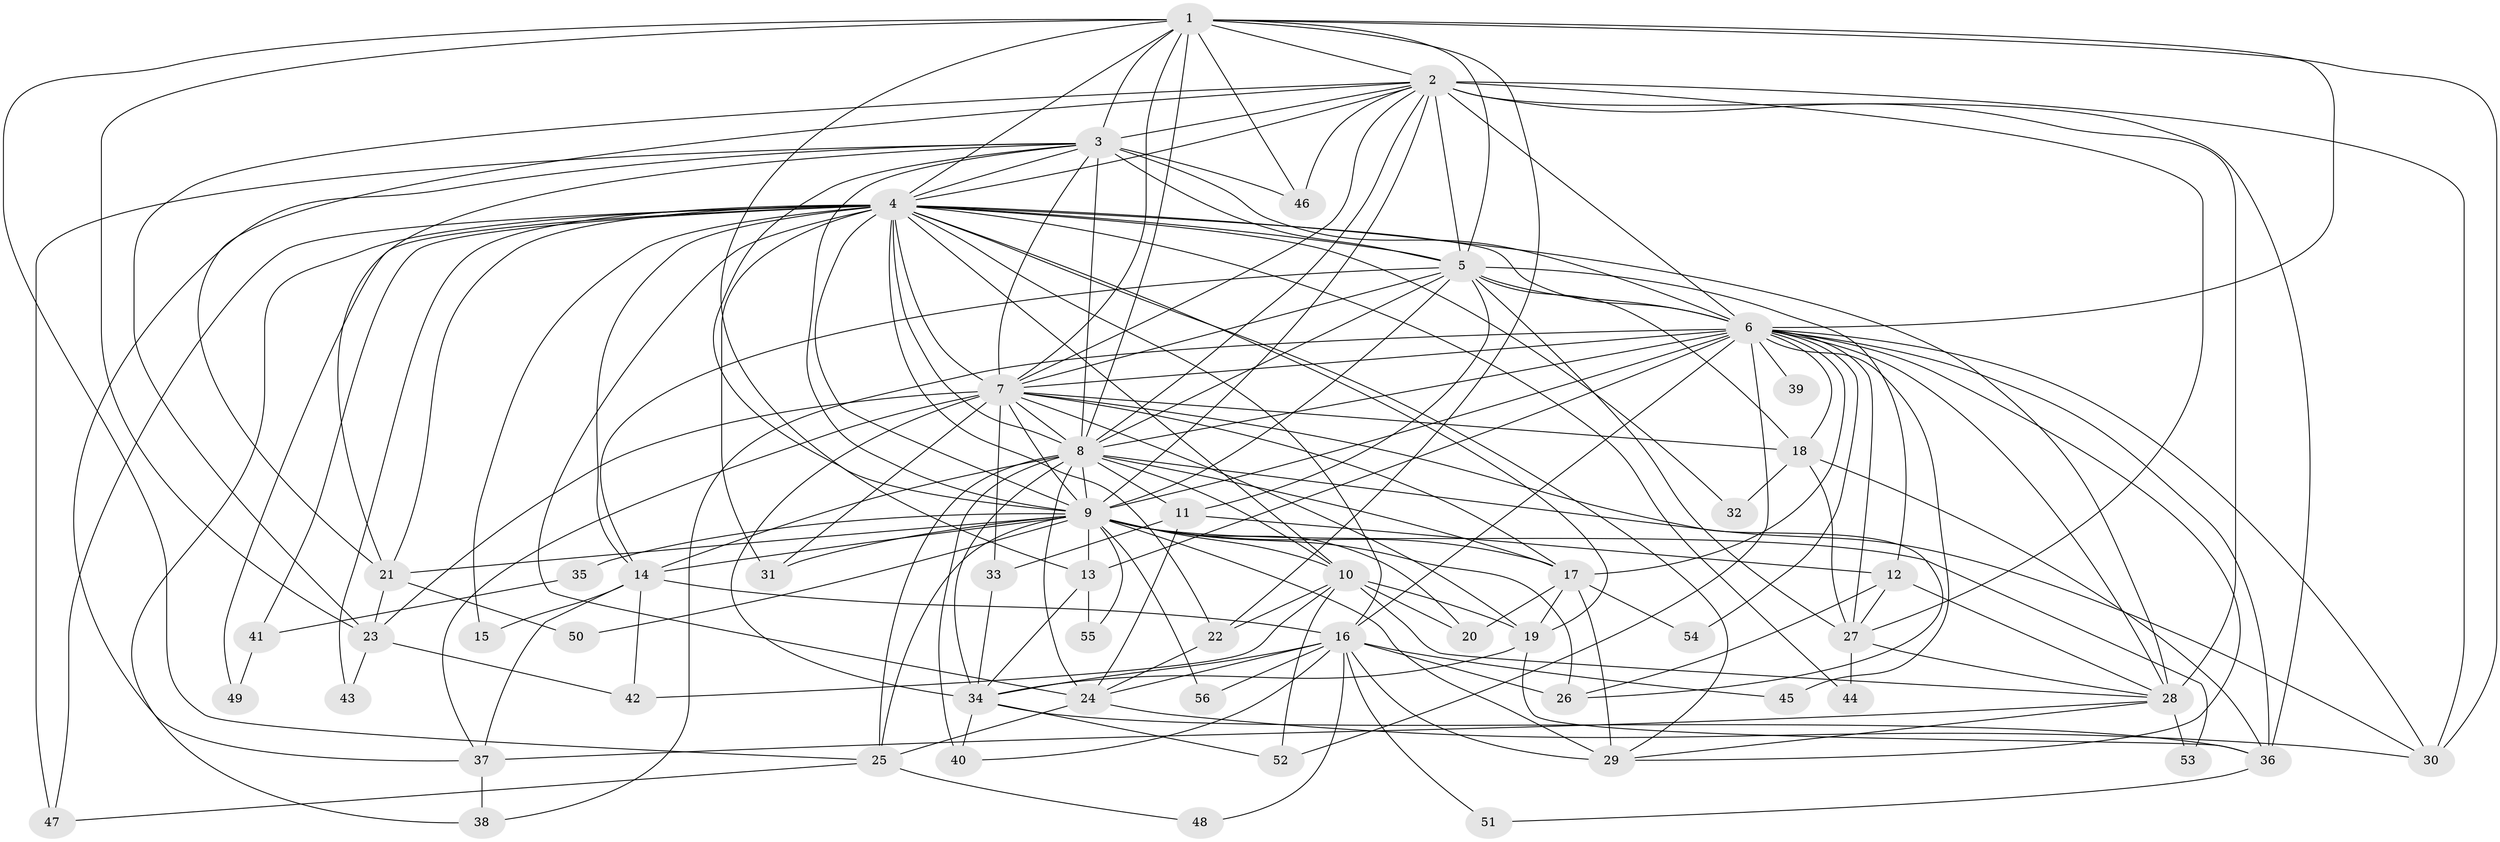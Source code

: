 // original degree distribution, {17: 0.014492753623188406, 26: 0.014492753623188406, 19: 0.014492753623188406, 33: 0.007246376811594203, 25: 0.007246376811594203, 28: 0.007246376811594203, 22: 0.007246376811594203, 4: 0.06521739130434782, 5: 0.050724637681159424, 3: 0.2028985507246377, 7: 0.014492753623188406, 8: 0.007246376811594203, 9: 0.014492753623188406, 2: 0.5507246376811594, 6: 0.014492753623188406, 11: 0.007246376811594203}
// Generated by graph-tools (version 1.1) at 2025/49/03/04/25 22:49:35]
// undirected, 56 vertices, 181 edges
graph export_dot {
  node [color=gray90,style=filled];
  1;
  2;
  3;
  4;
  5;
  6;
  7;
  8;
  9;
  10;
  11;
  12;
  13;
  14;
  15;
  16;
  17;
  18;
  19;
  20;
  21;
  22;
  23;
  24;
  25;
  26;
  27;
  28;
  29;
  30;
  31;
  32;
  33;
  34;
  35;
  36;
  37;
  38;
  39;
  40;
  41;
  42;
  43;
  44;
  45;
  46;
  47;
  48;
  49;
  50;
  51;
  52;
  53;
  54;
  55;
  56;
  1 -- 2 [weight=1.0];
  1 -- 3 [weight=1.0];
  1 -- 4 [weight=1.0];
  1 -- 5 [weight=1.0];
  1 -- 6 [weight=1.0];
  1 -- 7 [weight=1.0];
  1 -- 8 [weight=3.0];
  1 -- 9 [weight=1.0];
  1 -- 22 [weight=3.0];
  1 -- 23 [weight=1.0];
  1 -- 25 [weight=1.0];
  1 -- 30 [weight=1.0];
  1 -- 46 [weight=1.0];
  2 -- 3 [weight=2.0];
  2 -- 4 [weight=1.0];
  2 -- 5 [weight=1.0];
  2 -- 6 [weight=1.0];
  2 -- 7 [weight=2.0];
  2 -- 8 [weight=2.0];
  2 -- 9 [weight=3.0];
  2 -- 21 [weight=1.0];
  2 -- 23 [weight=1.0];
  2 -- 27 [weight=1.0];
  2 -- 28 [weight=9.0];
  2 -- 30 [weight=1.0];
  2 -- 36 [weight=2.0];
  2 -- 46 [weight=1.0];
  3 -- 4 [weight=2.0];
  3 -- 5 [weight=1.0];
  3 -- 6 [weight=2.0];
  3 -- 7 [weight=1.0];
  3 -- 8 [weight=3.0];
  3 -- 9 [weight=1.0];
  3 -- 13 [weight=1.0];
  3 -- 21 [weight=1.0];
  3 -- 37 [weight=1.0];
  3 -- 46 [weight=1.0];
  3 -- 47 [weight=2.0];
  4 -- 5 [weight=2.0];
  4 -- 6 [weight=1.0];
  4 -- 7 [weight=1.0];
  4 -- 8 [weight=3.0];
  4 -- 9 [weight=1.0];
  4 -- 10 [weight=1.0];
  4 -- 14 [weight=1.0];
  4 -- 15 [weight=2.0];
  4 -- 16 [weight=1.0];
  4 -- 19 [weight=1.0];
  4 -- 21 [weight=1.0];
  4 -- 22 [weight=1.0];
  4 -- 24 [weight=1.0];
  4 -- 28 [weight=2.0];
  4 -- 29 [weight=1.0];
  4 -- 31 [weight=1.0];
  4 -- 32 [weight=1.0];
  4 -- 38 [weight=1.0];
  4 -- 41 [weight=1.0];
  4 -- 43 [weight=1.0];
  4 -- 44 [weight=1.0];
  4 -- 47 [weight=1.0];
  4 -- 49 [weight=1.0];
  5 -- 6 [weight=1.0];
  5 -- 7 [weight=1.0];
  5 -- 8 [weight=2.0];
  5 -- 9 [weight=1.0];
  5 -- 11 [weight=1.0];
  5 -- 12 [weight=1.0];
  5 -- 14 [weight=1.0];
  5 -- 18 [weight=5.0];
  5 -- 27 [weight=1.0];
  6 -- 7 [weight=1.0];
  6 -- 8 [weight=2.0];
  6 -- 9 [weight=1.0];
  6 -- 13 [weight=1.0];
  6 -- 16 [weight=2.0];
  6 -- 17 [weight=1.0];
  6 -- 18 [weight=1.0];
  6 -- 27 [weight=1.0];
  6 -- 28 [weight=1.0];
  6 -- 29 [weight=1.0];
  6 -- 30 [weight=1.0];
  6 -- 36 [weight=1.0];
  6 -- 38 [weight=1.0];
  6 -- 39 [weight=1.0];
  6 -- 45 [weight=1.0];
  6 -- 52 [weight=1.0];
  6 -- 54 [weight=1.0];
  7 -- 8 [weight=3.0];
  7 -- 9 [weight=1.0];
  7 -- 17 [weight=2.0];
  7 -- 18 [weight=1.0];
  7 -- 19 [weight=4.0];
  7 -- 23 [weight=1.0];
  7 -- 26 [weight=1.0];
  7 -- 31 [weight=1.0];
  7 -- 33 [weight=2.0];
  7 -- 34 [weight=1.0];
  7 -- 37 [weight=1.0];
  8 -- 9 [weight=3.0];
  8 -- 10 [weight=2.0];
  8 -- 11 [weight=1.0];
  8 -- 14 [weight=1.0];
  8 -- 17 [weight=1.0];
  8 -- 24 [weight=1.0];
  8 -- 25 [weight=1.0];
  8 -- 30 [weight=1.0];
  8 -- 34 [weight=4.0];
  8 -- 40 [weight=2.0];
  9 -- 10 [weight=1.0];
  9 -- 13 [weight=1.0];
  9 -- 14 [weight=1.0];
  9 -- 17 [weight=1.0];
  9 -- 20 [weight=1.0];
  9 -- 21 [weight=1.0];
  9 -- 25 [weight=1.0];
  9 -- 26 [weight=1.0];
  9 -- 29 [weight=1.0];
  9 -- 31 [weight=1.0];
  9 -- 35 [weight=1.0];
  9 -- 50 [weight=1.0];
  9 -- 53 [weight=1.0];
  9 -- 55 [weight=1.0];
  9 -- 56 [weight=1.0];
  10 -- 19 [weight=1.0];
  10 -- 20 [weight=1.0];
  10 -- 22 [weight=1.0];
  10 -- 28 [weight=1.0];
  10 -- 42 [weight=2.0];
  10 -- 52 [weight=1.0];
  11 -- 12 [weight=1.0];
  11 -- 24 [weight=1.0];
  11 -- 33 [weight=1.0];
  12 -- 26 [weight=1.0];
  12 -- 27 [weight=1.0];
  12 -- 28 [weight=1.0];
  13 -- 34 [weight=1.0];
  13 -- 55 [weight=1.0];
  14 -- 15 [weight=1.0];
  14 -- 16 [weight=1.0];
  14 -- 37 [weight=1.0];
  14 -- 42 [weight=1.0];
  16 -- 24 [weight=1.0];
  16 -- 26 [weight=3.0];
  16 -- 29 [weight=1.0];
  16 -- 34 [weight=2.0];
  16 -- 40 [weight=1.0];
  16 -- 45 [weight=1.0];
  16 -- 48 [weight=2.0];
  16 -- 51 [weight=1.0];
  16 -- 56 [weight=1.0];
  17 -- 19 [weight=1.0];
  17 -- 20 [weight=1.0];
  17 -- 29 [weight=5.0];
  17 -- 54 [weight=1.0];
  18 -- 27 [weight=1.0];
  18 -- 32 [weight=1.0];
  18 -- 36 [weight=1.0];
  19 -- 34 [weight=1.0];
  19 -- 36 [weight=1.0];
  21 -- 23 [weight=1.0];
  21 -- 50 [weight=1.0];
  22 -- 24 [weight=1.0];
  23 -- 42 [weight=1.0];
  23 -- 43 [weight=1.0];
  24 -- 25 [weight=2.0];
  24 -- 30 [weight=1.0];
  25 -- 47 [weight=1.0];
  25 -- 48 [weight=2.0];
  27 -- 28 [weight=1.0];
  27 -- 44 [weight=1.0];
  28 -- 29 [weight=1.0];
  28 -- 37 [weight=1.0];
  28 -- 53 [weight=1.0];
  33 -- 34 [weight=1.0];
  34 -- 36 [weight=1.0];
  34 -- 40 [weight=1.0];
  34 -- 52 [weight=1.0];
  35 -- 41 [weight=1.0];
  36 -- 51 [weight=1.0];
  37 -- 38 [weight=1.0];
  41 -- 49 [weight=1.0];
}
